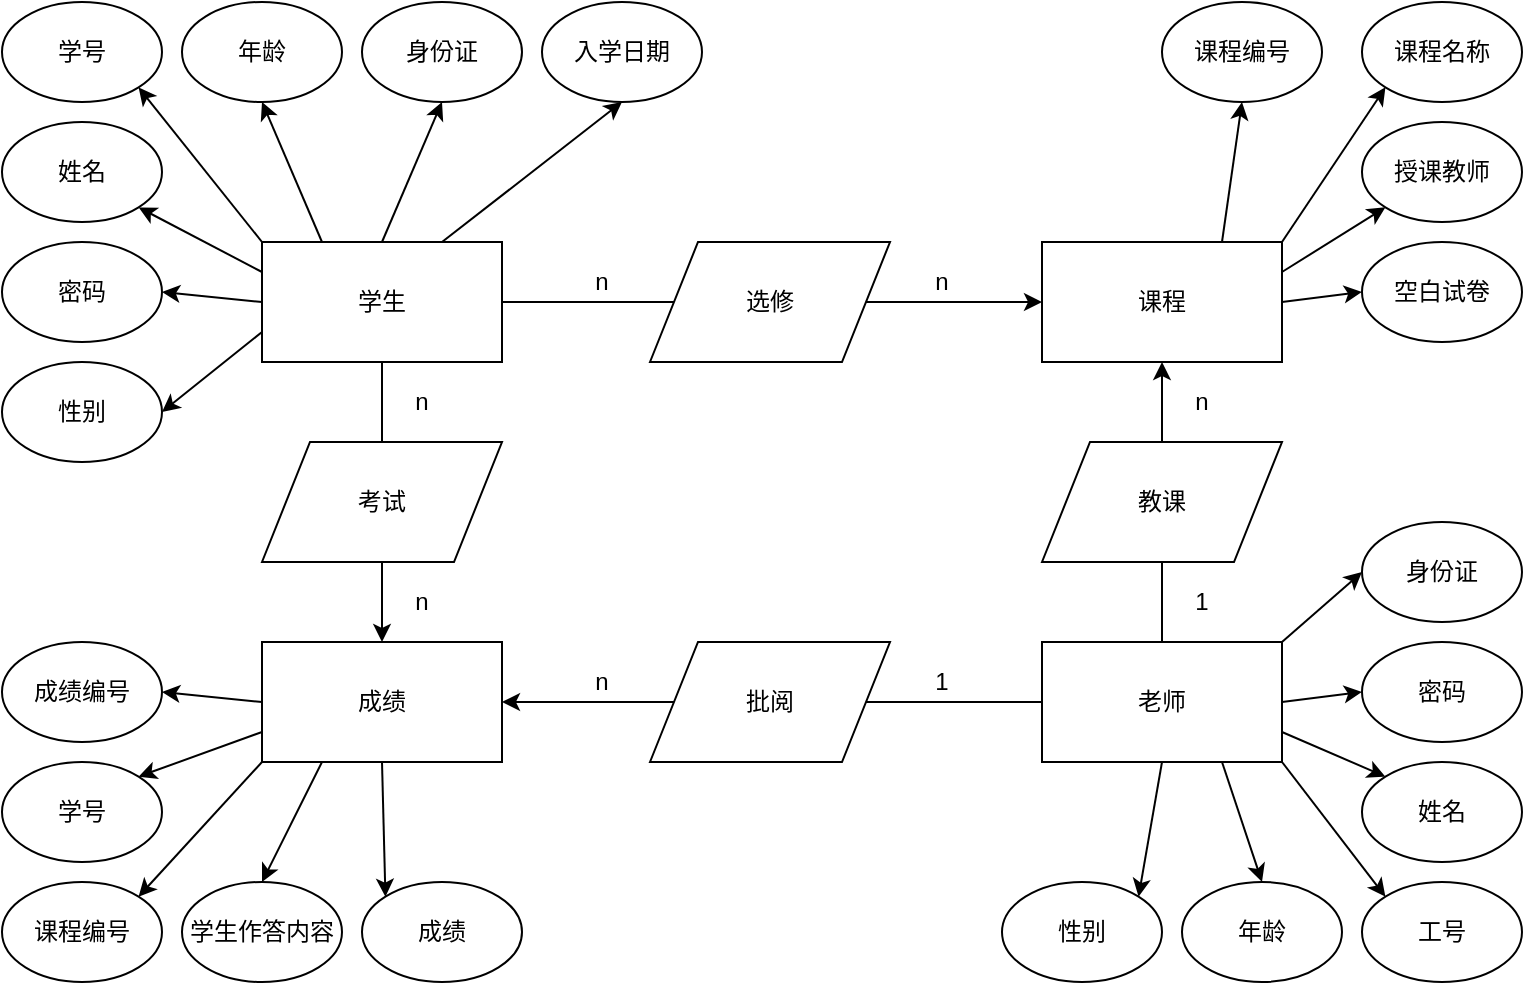 <mxfile version="12.9.3" type="device"><diagram id="cEJmFFN86ExGKoL-pBPe" name="Page-1"><mxGraphModel dx="1117" dy="624" grid="1" gridSize="10" guides="1" tooltips="1" connect="1" arrows="1" fold="1" page="1" pageScale="1" pageWidth="827" pageHeight="1169" math="0" shadow="0"><root><mxCell id="0"/><mxCell id="1" parent="0"/><mxCell id="KROpm7Wj-VMxgazVc7v0-1" value="学生" style="rounded=0;whiteSpace=wrap;html=1;" vertex="1" parent="1"><mxGeometry x="150" y="180" width="120" height="60" as="geometry"/></mxCell><mxCell id="KROpm7Wj-VMxgazVc7v0-2" value="课程" style="rounded=0;whiteSpace=wrap;html=1;" vertex="1" parent="1"><mxGeometry x="540" y="180" width="120" height="60" as="geometry"/></mxCell><mxCell id="KROpm7Wj-VMxgazVc7v0-3" value="老师" style="rounded=0;whiteSpace=wrap;html=1;" vertex="1" parent="1"><mxGeometry x="540" y="380" width="120" height="60" as="geometry"/></mxCell><mxCell id="KROpm7Wj-VMxgazVc7v0-4" value="成绩" style="rounded=0;whiteSpace=wrap;html=1;" vertex="1" parent="1"><mxGeometry x="150" y="380" width="120" height="60" as="geometry"/></mxCell><mxCell id="KROpm7Wj-VMxgazVc7v0-11" value="" style="endArrow=classic;html=1;exitX=1;exitY=0.5;exitDx=0;exitDy=0;entryX=0;entryY=0.5;entryDx=0;entryDy=0;" edge="1" parent="1" source="KROpm7Wj-VMxgazVc7v0-1" target="KROpm7Wj-VMxgazVc7v0-2"><mxGeometry width="50" height="50" relative="1" as="geometry"><mxPoint x="390" y="310" as="sourcePoint"/><mxPoint x="440" y="260" as="targetPoint"/></mxGeometry></mxCell><mxCell id="KROpm7Wj-VMxgazVc7v0-5" value="选修" style="shape=parallelogram;perimeter=parallelogramPerimeter;whiteSpace=wrap;html=1;" vertex="1" parent="1"><mxGeometry x="344" y="180" width="120" height="60" as="geometry"/></mxCell><mxCell id="KROpm7Wj-VMxgazVc7v0-12" value="" style="endArrow=classic;html=1;exitX=0.5;exitY=0;exitDx=0;exitDy=0;entryX=0.5;entryY=1;entryDx=0;entryDy=0;" edge="1" parent="1" source="KROpm7Wj-VMxgazVc7v0-3" target="KROpm7Wj-VMxgazVc7v0-2"><mxGeometry width="50" height="50" relative="1" as="geometry"><mxPoint x="390" y="310" as="sourcePoint"/><mxPoint x="440" y="260" as="targetPoint"/></mxGeometry></mxCell><mxCell id="KROpm7Wj-VMxgazVc7v0-6" value="教课" style="shape=parallelogram;perimeter=parallelogramPerimeter;whiteSpace=wrap;html=1;" vertex="1" parent="1"><mxGeometry x="540" y="280" width="120" height="60" as="geometry"/></mxCell><mxCell id="KROpm7Wj-VMxgazVc7v0-13" value="" style="endArrow=classic;html=1;exitX=0.5;exitY=1;exitDx=0;exitDy=0;entryX=0.5;entryY=0;entryDx=0;entryDy=0;" edge="1" parent="1" source="KROpm7Wj-VMxgazVc7v0-1" target="KROpm7Wj-VMxgazVc7v0-4"><mxGeometry width="50" height="50" relative="1" as="geometry"><mxPoint x="390" y="310" as="sourcePoint"/><mxPoint x="440" y="260" as="targetPoint"/></mxGeometry></mxCell><mxCell id="KROpm7Wj-VMxgazVc7v0-10" value="考试" style="shape=parallelogram;perimeter=parallelogramPerimeter;whiteSpace=wrap;html=1;" vertex="1" parent="1"><mxGeometry x="150" y="280" width="120" height="60" as="geometry"/></mxCell><mxCell id="KROpm7Wj-VMxgazVc7v0-14" value="" style="endArrow=classic;html=1;exitX=0;exitY=0.5;exitDx=0;exitDy=0;entryX=1;entryY=0.5;entryDx=0;entryDy=0;" edge="1" parent="1" source="KROpm7Wj-VMxgazVc7v0-3" target="KROpm7Wj-VMxgazVc7v0-4"><mxGeometry width="50" height="50" relative="1" as="geometry"><mxPoint x="390" y="310" as="sourcePoint"/><mxPoint x="440" y="260" as="targetPoint"/></mxGeometry></mxCell><mxCell id="KROpm7Wj-VMxgazVc7v0-7" value="批阅" style="shape=parallelogram;perimeter=parallelogramPerimeter;whiteSpace=wrap;html=1;" vertex="1" parent="1"><mxGeometry x="344" y="380" width="120" height="60" as="geometry"/></mxCell><mxCell id="KROpm7Wj-VMxgazVc7v0-15" value="学号" style="ellipse;whiteSpace=wrap;html=1;" vertex="1" parent="1"><mxGeometry x="20" y="60" width="80" height="50" as="geometry"/></mxCell><mxCell id="KROpm7Wj-VMxgazVc7v0-16" value="姓名" style="ellipse;whiteSpace=wrap;html=1;" vertex="1" parent="1"><mxGeometry x="20" y="120" width="80" height="50" as="geometry"/></mxCell><mxCell id="KROpm7Wj-VMxgazVc7v0-17" value="密码" style="ellipse;whiteSpace=wrap;html=1;" vertex="1" parent="1"><mxGeometry x="20" y="180" width="80" height="50" as="geometry"/></mxCell><mxCell id="KROpm7Wj-VMxgazVc7v0-21" value="性别" style="ellipse;whiteSpace=wrap;html=1;" vertex="1" parent="1"><mxGeometry x="20" y="240" width="80" height="50" as="geometry"/></mxCell><mxCell id="KROpm7Wj-VMxgazVc7v0-22" value="年龄" style="ellipse;whiteSpace=wrap;html=1;" vertex="1" parent="1"><mxGeometry x="110" y="60" width="80" height="50" as="geometry"/></mxCell><mxCell id="KROpm7Wj-VMxgazVc7v0-23" value="身份证" style="ellipse;whiteSpace=wrap;html=1;" vertex="1" parent="1"><mxGeometry x="200" y="60" width="80" height="50" as="geometry"/></mxCell><mxCell id="KROpm7Wj-VMxgazVc7v0-24" value="入学日期" style="ellipse;whiteSpace=wrap;html=1;" vertex="1" parent="1"><mxGeometry x="290" y="60" width="80" height="50" as="geometry"/></mxCell><mxCell id="KROpm7Wj-VMxgazVc7v0-25" value="" style="endArrow=classic;html=1;exitX=0;exitY=0.75;exitDx=0;exitDy=0;entryX=1;entryY=0.5;entryDx=0;entryDy=0;" edge="1" parent="1" source="KROpm7Wj-VMxgazVc7v0-1" target="KROpm7Wj-VMxgazVc7v0-21"><mxGeometry width="50" height="50" relative="1" as="geometry"><mxPoint x="330" y="200" as="sourcePoint"/><mxPoint x="380" y="150" as="targetPoint"/></mxGeometry></mxCell><mxCell id="KROpm7Wj-VMxgazVc7v0-26" value="" style="endArrow=classic;html=1;exitX=0;exitY=0.5;exitDx=0;exitDy=0;entryX=1;entryY=0.5;entryDx=0;entryDy=0;" edge="1" parent="1" source="KROpm7Wj-VMxgazVc7v0-1" target="KROpm7Wj-VMxgazVc7v0-17"><mxGeometry width="50" height="50" relative="1" as="geometry"><mxPoint x="330" y="200" as="sourcePoint"/><mxPoint x="380" y="150" as="targetPoint"/></mxGeometry></mxCell><mxCell id="KROpm7Wj-VMxgazVc7v0-27" value="" style="endArrow=classic;html=1;exitX=0;exitY=0.25;exitDx=0;exitDy=0;entryX=1;entryY=1;entryDx=0;entryDy=0;" edge="1" parent="1" source="KROpm7Wj-VMxgazVc7v0-1" target="KROpm7Wj-VMxgazVc7v0-16"><mxGeometry width="50" height="50" relative="1" as="geometry"><mxPoint x="330" y="200" as="sourcePoint"/><mxPoint x="380" y="150" as="targetPoint"/></mxGeometry></mxCell><mxCell id="KROpm7Wj-VMxgazVc7v0-29" value="" style="endArrow=classic;html=1;exitX=0;exitY=0;exitDx=0;exitDy=0;entryX=1;entryY=1;entryDx=0;entryDy=0;" edge="1" parent="1" source="KROpm7Wj-VMxgazVc7v0-1" target="KROpm7Wj-VMxgazVc7v0-15"><mxGeometry width="50" height="50" relative="1" as="geometry"><mxPoint x="160" y="220" as="sourcePoint"/><mxPoint x="110" y="155" as="targetPoint"/></mxGeometry></mxCell><mxCell id="KROpm7Wj-VMxgazVc7v0-30" value="" style="endArrow=classic;html=1;exitX=0.25;exitY=0;exitDx=0;exitDy=0;entryX=0.5;entryY=1;entryDx=0;entryDy=0;" edge="1" parent="1" source="KROpm7Wj-VMxgazVc7v0-1" target="KROpm7Wj-VMxgazVc7v0-22"><mxGeometry width="50" height="50" relative="1" as="geometry"><mxPoint x="220" y="190" as="sourcePoint"/><mxPoint x="98.284" y="112.678" as="targetPoint"/></mxGeometry></mxCell><mxCell id="KROpm7Wj-VMxgazVc7v0-31" value="" style="endArrow=classic;html=1;entryX=0.5;entryY=1;entryDx=0;entryDy=0;exitX=0.5;exitY=0;exitDx=0;exitDy=0;" edge="1" parent="1" source="KROpm7Wj-VMxgazVc7v0-1" target="KROpm7Wj-VMxgazVc7v0-23"><mxGeometry width="50" height="50" relative="1" as="geometry"><mxPoint x="210" y="180" as="sourcePoint"/><mxPoint x="170" y="120" as="targetPoint"/></mxGeometry></mxCell><mxCell id="KROpm7Wj-VMxgazVc7v0-32" value="" style="endArrow=classic;html=1;entryX=0.5;entryY=1;entryDx=0;entryDy=0;exitX=0.75;exitY=0;exitDx=0;exitDy=0;" edge="1" parent="1" source="KROpm7Wj-VMxgazVc7v0-1" target="KROpm7Wj-VMxgazVc7v0-24"><mxGeometry width="50" height="50" relative="1" as="geometry"><mxPoint x="210" y="180" as="sourcePoint"/><mxPoint x="270" y="120" as="targetPoint"/></mxGeometry></mxCell><mxCell id="KROpm7Wj-VMxgazVc7v0-33" value="工号" style="ellipse;whiteSpace=wrap;html=1;" vertex="1" parent="1"><mxGeometry x="700" y="500" width="80" height="50" as="geometry"/></mxCell><mxCell id="KROpm7Wj-VMxgazVc7v0-34" value="姓名" style="ellipse;whiteSpace=wrap;html=1;" vertex="1" parent="1"><mxGeometry x="700" y="440" width="80" height="50" as="geometry"/></mxCell><mxCell id="KROpm7Wj-VMxgazVc7v0-35" value="密码" style="ellipse;whiteSpace=wrap;html=1;" vertex="1" parent="1"><mxGeometry x="700" y="380" width="80" height="50" as="geometry"/></mxCell><mxCell id="KROpm7Wj-VMxgazVc7v0-36" value="性别" style="ellipse;whiteSpace=wrap;html=1;" vertex="1" parent="1"><mxGeometry x="520" y="500" width="80" height="50" as="geometry"/></mxCell><mxCell id="KROpm7Wj-VMxgazVc7v0-37" value="年龄" style="ellipse;whiteSpace=wrap;html=1;" vertex="1" parent="1"><mxGeometry x="610" y="500" width="80" height="50" as="geometry"/></mxCell><mxCell id="KROpm7Wj-VMxgazVc7v0-38" value="身份证" style="ellipse;whiteSpace=wrap;html=1;" vertex="1" parent="1"><mxGeometry x="700" y="320" width="80" height="50" as="geometry"/></mxCell><mxCell id="KROpm7Wj-VMxgazVc7v0-40" value="" style="endArrow=classic;html=1;exitX=1;exitY=0;exitDx=0;exitDy=0;entryX=0;entryY=0.5;entryDx=0;entryDy=0;" edge="1" parent="1" source="KROpm7Wj-VMxgazVc7v0-3" target="KROpm7Wj-VMxgazVc7v0-38"><mxGeometry width="50" height="50" relative="1" as="geometry"><mxPoint x="370" y="400" as="sourcePoint"/><mxPoint x="420" y="350" as="targetPoint"/></mxGeometry></mxCell><mxCell id="KROpm7Wj-VMxgazVc7v0-41" value="" style="endArrow=classic;html=1;exitX=1;exitY=1;exitDx=0;exitDy=0;entryX=0;entryY=0;entryDx=0;entryDy=0;" edge="1" parent="1" source="KROpm7Wj-VMxgazVc7v0-3" target="KROpm7Wj-VMxgazVc7v0-33"><mxGeometry width="50" height="50" relative="1" as="geometry"><mxPoint x="670" y="390" as="sourcePoint"/><mxPoint x="710" y="355" as="targetPoint"/></mxGeometry></mxCell><mxCell id="KROpm7Wj-VMxgazVc7v0-42" value="" style="endArrow=classic;html=1;entryX=0.5;entryY=0;entryDx=0;entryDy=0;exitX=0.75;exitY=1;exitDx=0;exitDy=0;" edge="1" parent="1" source="KROpm7Wj-VMxgazVc7v0-3" target="KROpm7Wj-VMxgazVc7v0-37"><mxGeometry width="50" height="50" relative="1" as="geometry"><mxPoint x="670" y="450" as="sourcePoint"/><mxPoint x="721.716" y="517.322" as="targetPoint"/></mxGeometry></mxCell><mxCell id="KROpm7Wj-VMxgazVc7v0-43" value="" style="endArrow=classic;html=1;entryX=1;entryY=0;entryDx=0;entryDy=0;exitX=0.5;exitY=1;exitDx=0;exitDy=0;" edge="1" parent="1" source="KROpm7Wj-VMxgazVc7v0-3" target="KROpm7Wj-VMxgazVc7v0-36"><mxGeometry width="50" height="50" relative="1" as="geometry"><mxPoint x="640" y="450" as="sourcePoint"/><mxPoint x="660" y="510" as="targetPoint"/></mxGeometry></mxCell><mxCell id="KROpm7Wj-VMxgazVc7v0-44" value="" style="endArrow=classic;html=1;entryX=0;entryY=0;entryDx=0;entryDy=0;exitX=1;exitY=0.75;exitDx=0;exitDy=0;" edge="1" parent="1" source="KROpm7Wj-VMxgazVc7v0-3" target="KROpm7Wj-VMxgazVc7v0-34"><mxGeometry width="50" height="50" relative="1" as="geometry"><mxPoint x="650" y="460" as="sourcePoint"/><mxPoint x="670" y="520" as="targetPoint"/></mxGeometry></mxCell><mxCell id="KROpm7Wj-VMxgazVc7v0-45" value="" style="endArrow=classic;html=1;entryX=0;entryY=0.5;entryDx=0;entryDy=0;exitX=1;exitY=0.5;exitDx=0;exitDy=0;" edge="1" parent="1" source="KROpm7Wj-VMxgazVc7v0-3" target="KROpm7Wj-VMxgazVc7v0-35"><mxGeometry width="50" height="50" relative="1" as="geometry"><mxPoint x="660" y="470" as="sourcePoint"/><mxPoint x="680" y="530" as="targetPoint"/></mxGeometry></mxCell><mxCell id="KROpm7Wj-VMxgazVc7v0-46" value="授课教师" style="ellipse;whiteSpace=wrap;html=1;" vertex="1" parent="1"><mxGeometry x="700" y="120" width="80" height="50" as="geometry"/></mxCell><mxCell id="KROpm7Wj-VMxgazVc7v0-47" value="课程名称" style="ellipse;whiteSpace=wrap;html=1;" vertex="1" parent="1"><mxGeometry x="700" y="60" width="80" height="50" as="geometry"/></mxCell><mxCell id="KROpm7Wj-VMxgazVc7v0-48" value="课程编号" style="ellipse;whiteSpace=wrap;html=1;" vertex="1" parent="1"><mxGeometry x="600" y="60" width="80" height="50" as="geometry"/></mxCell><mxCell id="KROpm7Wj-VMxgazVc7v0-49" value="空白试卷" style="ellipse;whiteSpace=wrap;html=1;" vertex="1" parent="1"><mxGeometry x="700" y="180" width="80" height="50" as="geometry"/></mxCell><mxCell id="KROpm7Wj-VMxgazVc7v0-50" value="" style="endArrow=classic;html=1;exitX=0.75;exitY=0;exitDx=0;exitDy=0;entryX=0.5;entryY=1;entryDx=0;entryDy=0;" edge="1" parent="1" source="KROpm7Wj-VMxgazVc7v0-2" target="KROpm7Wj-VMxgazVc7v0-48"><mxGeometry width="50" height="50" relative="1" as="geometry"><mxPoint x="370" y="200" as="sourcePoint"/><mxPoint x="420" y="150" as="targetPoint"/></mxGeometry></mxCell><mxCell id="KROpm7Wj-VMxgazVc7v0-51" value="" style="endArrow=classic;html=1;exitX=1;exitY=0;exitDx=0;exitDy=0;entryX=0;entryY=1;entryDx=0;entryDy=0;" edge="1" parent="1" source="KROpm7Wj-VMxgazVc7v0-2" target="KROpm7Wj-VMxgazVc7v0-47"><mxGeometry width="50" height="50" relative="1" as="geometry"><mxPoint x="640" y="190" as="sourcePoint"/><mxPoint x="650" y="120" as="targetPoint"/></mxGeometry></mxCell><mxCell id="KROpm7Wj-VMxgazVc7v0-52" value="" style="endArrow=classic;html=1;exitX=1;exitY=0.25;exitDx=0;exitDy=0;entryX=0;entryY=1;entryDx=0;entryDy=0;" edge="1" parent="1" source="KROpm7Wj-VMxgazVc7v0-2" target="KROpm7Wj-VMxgazVc7v0-46"><mxGeometry width="50" height="50" relative="1" as="geometry"><mxPoint x="670" y="190" as="sourcePoint"/><mxPoint x="721.716" y="112.678" as="targetPoint"/></mxGeometry></mxCell><mxCell id="KROpm7Wj-VMxgazVc7v0-53" value="" style="endArrow=classic;html=1;exitX=1;exitY=0.5;exitDx=0;exitDy=0;entryX=0;entryY=0.5;entryDx=0;entryDy=0;" edge="1" parent="1" source="KROpm7Wj-VMxgazVc7v0-2" target="KROpm7Wj-VMxgazVc7v0-49"><mxGeometry width="50" height="50" relative="1" as="geometry"><mxPoint x="670" y="205" as="sourcePoint"/><mxPoint x="721.716" y="172.678" as="targetPoint"/></mxGeometry></mxCell><mxCell id="KROpm7Wj-VMxgazVc7v0-54" value="成绩编号" style="ellipse;whiteSpace=wrap;html=1;" vertex="1" parent="1"><mxGeometry x="20" y="380" width="80" height="50" as="geometry"/></mxCell><mxCell id="KROpm7Wj-VMxgazVc7v0-55" value="学号" style="ellipse;whiteSpace=wrap;html=1;" vertex="1" parent="1"><mxGeometry x="20" y="440" width="80" height="50" as="geometry"/></mxCell><mxCell id="KROpm7Wj-VMxgazVc7v0-56" value="课程编号" style="ellipse;whiteSpace=wrap;html=1;" vertex="1" parent="1"><mxGeometry x="20" y="500" width="80" height="50" as="geometry"/></mxCell><mxCell id="KROpm7Wj-VMxgazVc7v0-57" value="学生作答内容" style="ellipse;whiteSpace=wrap;html=1;" vertex="1" parent="1"><mxGeometry x="110" y="500" width="80" height="50" as="geometry"/></mxCell><mxCell id="KROpm7Wj-VMxgazVc7v0-58" value="成绩" style="ellipse;whiteSpace=wrap;html=1;" vertex="1" parent="1"><mxGeometry x="200" y="500" width="80" height="50" as="geometry"/></mxCell><mxCell id="KROpm7Wj-VMxgazVc7v0-59" value="" style="endArrow=classic;html=1;exitX=0;exitY=1;exitDx=0;exitDy=0;entryX=1;entryY=0;entryDx=0;entryDy=0;" edge="1" parent="1" source="KROpm7Wj-VMxgazVc7v0-4" target="KROpm7Wj-VMxgazVc7v0-56"><mxGeometry width="50" height="50" relative="1" as="geometry"><mxPoint x="370" y="400" as="sourcePoint"/><mxPoint x="420" y="350" as="targetPoint"/></mxGeometry></mxCell><mxCell id="KROpm7Wj-VMxgazVc7v0-60" value="" style="endArrow=classic;html=1;exitX=0;exitY=0.75;exitDx=0;exitDy=0;entryX=1;entryY=0;entryDx=0;entryDy=0;" edge="1" parent="1" source="KROpm7Wj-VMxgazVc7v0-4" target="KROpm7Wj-VMxgazVc7v0-55"><mxGeometry width="50" height="50" relative="1" as="geometry"><mxPoint x="160" y="450" as="sourcePoint"/><mxPoint x="98.284" y="517.322" as="targetPoint"/></mxGeometry></mxCell><mxCell id="KROpm7Wj-VMxgazVc7v0-61" value="" style="endArrow=classic;html=1;exitX=0;exitY=0.5;exitDx=0;exitDy=0;entryX=1;entryY=0.5;entryDx=0;entryDy=0;" edge="1" parent="1" source="KROpm7Wj-VMxgazVc7v0-4" target="KROpm7Wj-VMxgazVc7v0-54"><mxGeometry width="50" height="50" relative="1" as="geometry"><mxPoint x="160" y="435" as="sourcePoint"/><mxPoint x="98.284" y="457.322" as="targetPoint"/></mxGeometry></mxCell><mxCell id="KROpm7Wj-VMxgazVc7v0-62" value="" style="endArrow=classic;html=1;entryX=0.5;entryY=0;entryDx=0;entryDy=0;exitX=0.25;exitY=1;exitDx=0;exitDy=0;" edge="1" parent="1" source="KROpm7Wj-VMxgazVc7v0-4" target="KROpm7Wj-VMxgazVc7v0-57"><mxGeometry width="50" height="50" relative="1" as="geometry"><mxPoint x="160" y="440" as="sourcePoint"/><mxPoint x="108.284" y="467.322" as="targetPoint"/></mxGeometry></mxCell><mxCell id="KROpm7Wj-VMxgazVc7v0-63" value="" style="endArrow=classic;html=1;exitX=0.5;exitY=1;exitDx=0;exitDy=0;entryX=0;entryY=0;entryDx=0;entryDy=0;" edge="1" parent="1" source="KROpm7Wj-VMxgazVc7v0-4" target="KROpm7Wj-VMxgazVc7v0-58"><mxGeometry width="50" height="50" relative="1" as="geometry"><mxPoint x="180" y="455" as="sourcePoint"/><mxPoint x="118.284" y="477.322" as="targetPoint"/></mxGeometry></mxCell><mxCell id="KROpm7Wj-VMxgazVc7v0-64" value="n" style="text;html=1;strokeColor=none;fillColor=none;align=center;verticalAlign=middle;whiteSpace=wrap;rounded=0;" vertex="1" parent="1"><mxGeometry x="300" y="190" width="40" height="20" as="geometry"/></mxCell><mxCell id="KROpm7Wj-VMxgazVc7v0-65" value="n" style="text;html=1;strokeColor=none;fillColor=none;align=center;verticalAlign=middle;whiteSpace=wrap;rounded=0;" vertex="1" parent="1"><mxGeometry x="470" y="190" width="40" height="20" as="geometry"/></mxCell><mxCell id="KROpm7Wj-VMxgazVc7v0-66" value="n" style="text;html=1;strokeColor=none;fillColor=none;align=center;verticalAlign=middle;whiteSpace=wrap;rounded=0;" vertex="1" parent="1"><mxGeometry x="600" y="250" width="40" height="20" as="geometry"/></mxCell><mxCell id="KROpm7Wj-VMxgazVc7v0-67" value="1" style="text;html=1;strokeColor=none;fillColor=none;align=center;verticalAlign=middle;whiteSpace=wrap;rounded=0;" vertex="1" parent="1"><mxGeometry x="600" y="350" width="40" height="20" as="geometry"/></mxCell><mxCell id="KROpm7Wj-VMxgazVc7v0-68" value="1" style="text;html=1;strokeColor=none;fillColor=none;align=center;verticalAlign=middle;whiteSpace=wrap;rounded=0;" vertex="1" parent="1"><mxGeometry x="470" y="390" width="40" height="20" as="geometry"/></mxCell><mxCell id="KROpm7Wj-VMxgazVc7v0-69" value="n" style="text;html=1;strokeColor=none;fillColor=none;align=center;verticalAlign=middle;whiteSpace=wrap;rounded=0;" vertex="1" parent="1"><mxGeometry x="300" y="390" width="40" height="20" as="geometry"/></mxCell><mxCell id="KROpm7Wj-VMxgazVc7v0-70" value="n" style="text;html=1;strokeColor=none;fillColor=none;align=center;verticalAlign=middle;whiteSpace=wrap;rounded=0;" vertex="1" parent="1"><mxGeometry x="210" y="250" width="40" height="20" as="geometry"/></mxCell><mxCell id="KROpm7Wj-VMxgazVc7v0-71" value="n" style="text;html=1;strokeColor=none;fillColor=none;align=center;verticalAlign=middle;whiteSpace=wrap;rounded=0;" vertex="1" parent="1"><mxGeometry x="210" y="350" width="40" height="20" as="geometry"/></mxCell></root></mxGraphModel></diagram></mxfile>